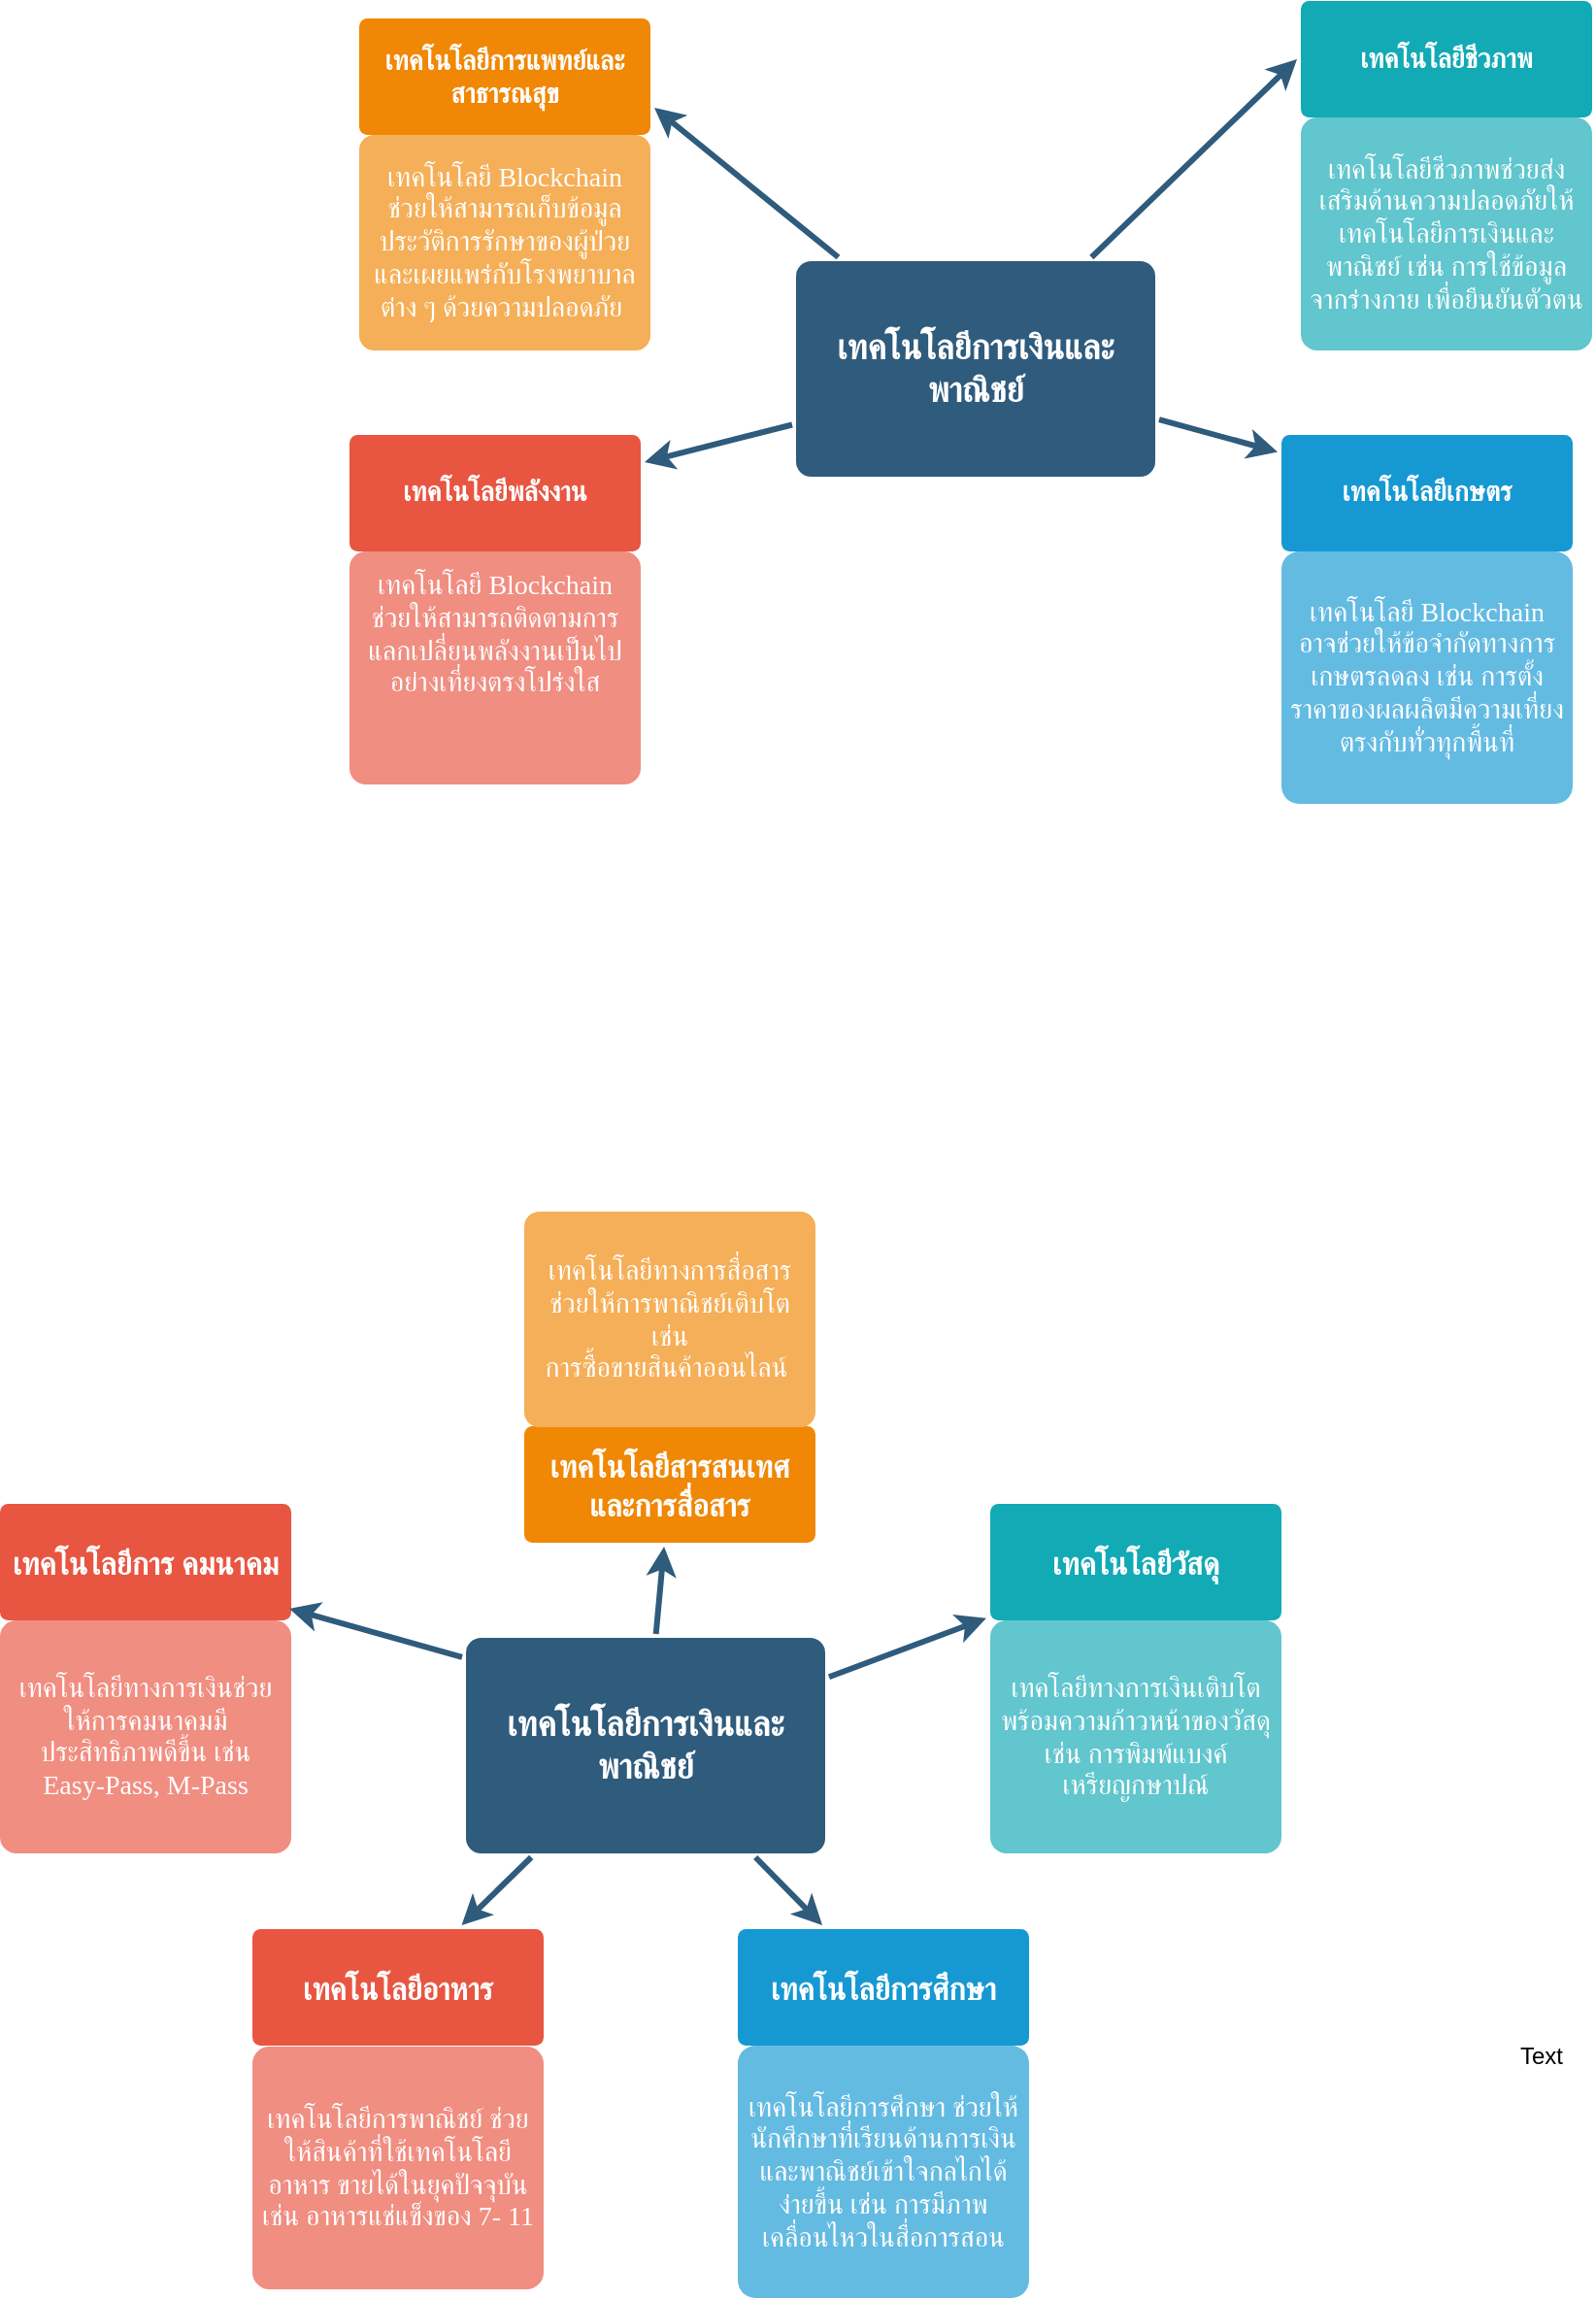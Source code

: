 <mxfile version="10.6.7" type="github"><diagram id="6a731a19-8d31-9384-78a2-239565b7b9f0" name="Page-1"><mxGraphModel dx="2569" dy="1542" grid="1" gridSize="10" guides="1" tooltips="1" connect="1" arrows="1" fold="1" page="1" pageScale="1" pageWidth="1169" pageHeight="827" background="#ffffff" math="0" shadow="0"><root><mxCell id="0"/><mxCell id="1" parent="0"/><mxCell id="1745" value="" style="edgeStyle=none;rounded=0;jumpStyle=none;html=1;shadow=0;labelBackgroundColor=none;startArrow=none;startFill=0;endArrow=classic;endFill=1;jettySize=auto;orthogonalLoop=1;strokeColor=#2F5B7C;strokeWidth=3;fontFamily=kanit;fontSize=16;fontColor=#23445D;spacing=5;" parent="1" source="1749" target="1764" edge="1"><mxGeometry relative="1" as="geometry"/></mxCell><mxCell id="1746" value="" style="edgeStyle=none;rounded=0;jumpStyle=none;html=1;shadow=0;labelBackgroundColor=none;startArrow=none;startFill=0;endArrow=classic;endFill=1;jettySize=auto;orthogonalLoop=1;strokeColor=#2F5B7C;strokeWidth=3;fontFamily=kanit;fontSize=16;fontColor=#23445D;spacing=5;" parent="1" source="1749" target="1771" edge="1"><mxGeometry relative="1" as="geometry"/></mxCell><mxCell id="1747" value="" style="edgeStyle=none;rounded=0;jumpStyle=none;html=1;shadow=0;labelBackgroundColor=none;startArrow=none;startFill=0;endArrow=classic;endFill=1;jettySize=auto;orthogonalLoop=1;strokeColor=#2F5B7C;strokeWidth=3;fontFamily=kanit;fontSize=16;fontColor=#23445D;spacing=5;" parent="1" source="1749" target="1760" edge="1"><mxGeometry relative="1" as="geometry"/></mxCell><mxCell id="1748" value="" style="edgeStyle=none;rounded=0;jumpStyle=none;html=1;shadow=0;labelBackgroundColor=none;startArrow=none;startFill=0;endArrow=classic;endFill=1;jettySize=auto;orthogonalLoop=1;strokeColor=#2F5B7C;strokeWidth=3;fontFamily=kanit;fontSize=16;fontColor=#23445D;spacing=5;" parent="1" source="1749" target="1753" edge="1"><mxGeometry relative="1" as="geometry"/></mxCell><mxCell id="1749" value="&lt;font style=&quot;font-size: 18px&quot;&gt;เทคโนโลยีการเงินและพาณิชย์&lt;/font&gt;" style="rounded=1;whiteSpace=wrap;html=1;shadow=0;labelBackgroundColor=none;strokeColor=none;strokeWidth=3;fillColor=#2F5B7C;fontFamily=kanit;fontSize=16;fontColor=#FFFFFF;align=center;fontStyle=1;spacing=5;arcSize=7;perimeterSpacing=2;" parent="1" vertex="1"><mxGeometry x="240" y="219.5" width="185" height="111" as="geometry"/></mxCell><mxCell id="1753" value="&lt;p&gt;&lt;span&gt;&lt;font style=&quot;font-size: 16px&quot;&gt;เทคโนโลยีอาหาร&lt;/font&gt;&lt;/span&gt;&lt;/p&gt;" style="rounded=1;whiteSpace=wrap;html=1;shadow=0;labelBackgroundColor=none;strokeColor=none;strokeWidth=3;fillColor=#e85642;fontFamily=kanit;fontSize=14;fontColor=#FFFFFF;align=center;spacing=5;fontStyle=1;arcSize=7;perimeterSpacing=2;" parent="1" vertex="1"><mxGeometry x="130" y="369.5" width="150" height="60" as="geometry"/></mxCell><mxCell id="1754" value="เทคโนโลยีการพาณิชย์ ช่วยให้สินค้าที่ใช้เทคโนโลยีอาหาร ขายได้ในยุคปัจจุบัน&lt;br&gt;เช่น อาหารแช่แข็งของ 7- 11&lt;br&gt;" style="rounded=1;whiteSpace=wrap;html=1;shadow=0;labelBackgroundColor=none;strokeColor=none;strokeWidth=3;fillColor=#f08e81;fontFamily=kanit;fontSize=14;fontColor=#FFFFFF;align=center;spacing=5;fontStyle=0;arcSize=7;perimeterSpacing=2;" parent="1" vertex="1"><mxGeometry x="130" y="430" width="150" height="125" as="geometry"/></mxCell><mxCell id="1760" value="&lt;p&gt;&lt;span&gt;&lt;font style=&quot;font-size: 16px&quot;&gt;เทคโนโลยีการศึกษา&lt;/font&gt;&lt;/span&gt;&lt;/p&gt;" style="rounded=1;whiteSpace=wrap;html=1;shadow=0;labelBackgroundColor=none;strokeColor=none;strokeWidth=3;fillColor=#1699d3;fontFamily=kanit;fontSize=14;fontColor=#FFFFFF;align=center;spacing=5;fontStyle=1;arcSize=7;perimeterSpacing=2;" parent="1" vertex="1"><mxGeometry x="380" y="369.5" width="150" height="60" as="geometry"/></mxCell><mxCell id="1761" value="เทคโนโลยีการศึกษา ช่วยให้ นักศึกษาที่เรียนด้านการเงินและพาณิชย์เข้าใจกลไกได้ง่ายขึ้น เช่น การมีภาพเคลื่อนไหวในสื่อการสอน" style="rounded=1;whiteSpace=wrap;html=1;shadow=0;labelBackgroundColor=none;strokeColor=none;strokeWidth=3;fillColor=#64bbe2;fontFamily=kanit;fontSize=14;fontColor=#FFFFFF;align=center;spacing=5;arcSize=7;perimeterSpacing=2;" parent="1" vertex="1"><mxGeometry x="380" y="429.5" width="150" height="130" as="geometry"/></mxCell><mxCell id="1764" value="&lt;p&gt;&lt;span&gt;&lt;font style=&quot;font-size: 16px&quot;&gt;เทคโนโลยีสารสนเทศและการสื่อสาร&lt;/font&gt;&lt;/span&gt;&lt;/p&gt;" style="rounded=1;whiteSpace=wrap;html=1;shadow=0;labelBackgroundColor=none;strokeColor=none;strokeWidth=3;fillColor=#F08705;fontFamily=kanit;fontSize=14;fontColor=#FFFFFF;align=center;spacing=5;fontStyle=1;arcSize=7;perimeterSpacing=2;" parent="1" vertex="1"><mxGeometry x="270" y="110.5" width="150" height="60" as="geometry"/></mxCell><mxCell id="1765" value="เทคโนโลยีทางการสื่อสารช่วยให้การพาณิชย์เติบโต เช่น&lt;br&gt;การซื้อขายสินค้าออนไลน์&amp;nbsp;&lt;br&gt;" style="rounded=1;whiteSpace=wrap;html=1;shadow=0;labelBackgroundColor=none;strokeColor=none;strokeWidth=3;fillColor=#f5af58;fontFamily=kanit;fontSize=14;fontColor=#FFFFFF;align=center;spacing=5;arcSize=7;perimeterSpacing=2;" parent="1" vertex="1"><mxGeometry x="270" width="150" height="111" as="geometry"/></mxCell><mxCell id="1771" value="&lt;p&gt;&lt;span&gt;&lt;font style=&quot;font-size: 16px&quot;&gt;เทคโนโลยีวัสดุ&lt;/font&gt;&lt;/span&gt;&lt;/p&gt;" style="rounded=1;whiteSpace=wrap;html=1;shadow=0;labelBackgroundColor=none;strokeColor=none;strokeWidth=3;fillColor=#12aab5;fontFamily=kanit;fontSize=14;fontColor=#FFFFFF;align=center;spacing=5;fontStyle=1;arcSize=7;perimeterSpacing=2;" parent="1" vertex="1"><mxGeometry x="510" y="150.5" width="150" height="60" as="geometry"/></mxCell><mxCell id="1778" value="เทคโลยีทางการเงินเติบโตพร้อมความก้าวหน้าของวัสดุ&lt;br&gt;เช่น การพิมพ์แบงค์&lt;br&gt;เหรียญกษาปณ์&lt;br&gt;" style="rounded=1;whiteSpace=wrap;html=1;shadow=0;labelBackgroundColor=none;strokeColor=none;strokeWidth=3;fillColor=#61c6ce;fontFamily=kanit;fontSize=14;fontColor=#FFFFFF;align=center;spacing=5;fontStyle=0;arcSize=7;perimeterSpacing=2;" parent="1" vertex="1"><mxGeometry x="510" y="210.5" width="150" height="120" as="geometry"/></mxCell><mxCell id="ySn77kiqxcVfsOdhBCdM-1783" value="&lt;p&gt;&lt;span&gt;&lt;font style=&quot;font-size: 16px&quot;&gt;เทคโนโลยีการ คมนาคม&lt;/font&gt;&lt;/span&gt;&lt;/p&gt;" style="rounded=1;whiteSpace=wrap;html=1;shadow=0;labelBackgroundColor=none;strokeColor=none;strokeWidth=3;fillColor=#e85642;fontFamily=kanit;fontSize=14;fontColor=#FFFFFF;align=center;spacing=5;fontStyle=1;arcSize=7;perimeterSpacing=2;" vertex="1" parent="1"><mxGeometry y="150.5" width="150" height="60" as="geometry"/></mxCell><mxCell id="ySn77kiqxcVfsOdhBCdM-1790" value="&#10;เทคโนโลยีทางการเงินช่วยให้การคมนาคมมีประสิทธิภาพดีขึ้น เช่น&#10;Easy-Pass, M-Pass&#10;" style="rounded=1;shadow=0;labelBackgroundColor=none;strokeColor=none;strokeWidth=3;fillColor=#f08e81;fontFamily=kanit;fontSize=14;fontColor=#FFFFFF;align=center;spacing=5;fontStyle=0;arcSize=7;perimeterSpacing=2;verticalAlign=top;labelPosition=center;verticalLabelPosition=middle;whiteSpace=wrap;" vertex="1" parent="1"><mxGeometry y="210.5" width="150" height="120" as="geometry"/></mxCell><mxCell id="ySn77kiqxcVfsOdhBCdM-1791" value="" style="edgeStyle=none;rounded=0;jumpStyle=none;html=1;shadow=0;labelBackgroundColor=none;startArrow=none;startFill=0;endArrow=classic;endFill=1;jettySize=auto;orthogonalLoop=1;strokeColor=#2F5B7C;strokeWidth=3;fontFamily=kanit;fontSize=16;fontColor=#23445D;spacing=5;exitX=0;exitY=0.104;exitDx=0;exitDy=0;entryX=0.981;entryY=0.875;entryDx=0;entryDy=0;entryPerimeter=0;exitPerimeter=0;" edge="1" parent="1" source="1749" target="ySn77kiqxcVfsOdhBCdM-1783"><mxGeometry relative="1" as="geometry"><mxPoint x="287.378" y="342.5" as="sourcePoint"/><mxPoint x="245.677" y="386" as="targetPoint"/></mxGeometry></mxCell><mxCell id="ySn77kiqxcVfsOdhBCdM-1792" value="" style="edgeStyle=none;rounded=0;jumpStyle=none;html=1;shadow=0;labelBackgroundColor=none;startArrow=none;startFill=0;endArrow=classic;endFill=1;jettySize=auto;orthogonalLoop=1;strokeColor=#2F5B7C;strokeWidth=3;fontFamily=kanit;fontSize=16;fontColor=#23445D;spacing=5;entryX=1;entryY=0.75;entryDx=0;entryDy=0;" edge="1" parent="1" source="ySn77kiqxcVfsOdhBCdM-1796" target="ySn77kiqxcVfsOdhBCdM-1801"><mxGeometry relative="1" as="geometry"/></mxCell><mxCell id="ySn77kiqxcVfsOdhBCdM-1793" value="" style="edgeStyle=none;rounded=0;jumpStyle=none;html=1;shadow=0;labelBackgroundColor=none;startArrow=none;startFill=0;endArrow=classic;endFill=1;jettySize=auto;orthogonalLoop=1;strokeColor=#2F5B7C;strokeWidth=3;fontFamily=kanit;fontSize=16;fontColor=#23445D;spacing=5;entryX=0;entryY=0.5;entryDx=0;entryDy=0;" edge="1" parent="1" source="ySn77kiqxcVfsOdhBCdM-1796" target="ySn77kiqxcVfsOdhBCdM-1803"><mxGeometry relative="1" as="geometry"/></mxCell><mxCell id="ySn77kiqxcVfsOdhBCdM-1794" value="" style="edgeStyle=none;rounded=0;jumpStyle=none;html=1;shadow=0;labelBackgroundColor=none;startArrow=none;startFill=0;endArrow=classic;endFill=1;jettySize=auto;orthogonalLoop=1;strokeColor=#2F5B7C;strokeWidth=3;fontFamily=kanit;fontSize=16;fontColor=#23445D;spacing=5;" edge="1" parent="1" source="ySn77kiqxcVfsOdhBCdM-1796" target="ySn77kiqxcVfsOdhBCdM-1799"><mxGeometry relative="1" as="geometry"/></mxCell><mxCell id="ySn77kiqxcVfsOdhBCdM-1796" value="&lt;font style=&quot;font-size: 18px&quot;&gt;เทคโนโลยีการเงินและพาณิชย์&lt;/font&gt;" style="rounded=1;whiteSpace=wrap;html=1;shadow=0;labelBackgroundColor=none;strokeColor=none;strokeWidth=3;fillColor=#2F5B7C;fontFamily=kanit;fontSize=16;fontColor=#FFFFFF;align=center;fontStyle=1;spacing=5;arcSize=7;perimeterSpacing=2;" vertex="1" parent="1"><mxGeometry x="410" y="-489.5" width="185" height="111" as="geometry"/></mxCell><mxCell id="ySn77kiqxcVfsOdhBCdM-1799" value="&lt;p&gt;&lt;span&gt;เทคโนโลยีเกษตร&lt;/span&gt;&lt;/p&gt;" style="rounded=1;whiteSpace=wrap;html=1;shadow=0;labelBackgroundColor=none;strokeColor=none;strokeWidth=3;fillColor=#1699d3;fontFamily=kanit;fontSize=14;fontColor=#FFFFFF;align=center;spacing=5;fontStyle=1;arcSize=7;perimeterSpacing=2;" vertex="1" parent="1"><mxGeometry x="660" y="-400" width="150" height="60" as="geometry"/></mxCell><mxCell id="ySn77kiqxcVfsOdhBCdM-1800" value="เทคโนโลยี Blockchain อาจช่วยให้ข้อจำกัดทางการเกษตรลดลง เช่น การตั้งราคาของผลผลิตมีความเที่ยงตรงกับทั่วทุกพื้นที่" style="rounded=1;whiteSpace=wrap;html=1;shadow=0;labelBackgroundColor=none;strokeColor=none;strokeWidth=3;fillColor=#64bbe2;fontFamily=kanit;fontSize=14;fontColor=#FFFFFF;align=center;spacing=5;arcSize=7;perimeterSpacing=2;" vertex="1" parent="1"><mxGeometry x="660" y="-340" width="150" height="130" as="geometry"/></mxCell><mxCell id="ySn77kiqxcVfsOdhBCdM-1801" value="&lt;p&gt;&lt;span&gt;เทคโนโลยีการแพทย์และสาธารณสุข&lt;/span&gt;&lt;/p&gt;" style="rounded=1;whiteSpace=wrap;html=1;shadow=0;labelBackgroundColor=none;strokeColor=none;strokeWidth=3;fillColor=#F08705;fontFamily=kanit;fontSize=14;fontColor=#FFFFFF;align=center;spacing=5;fontStyle=1;arcSize=7;perimeterSpacing=2;" vertex="1" parent="1"><mxGeometry x="185" y="-614.5" width="150" height="60" as="geometry"/></mxCell><mxCell id="ySn77kiqxcVfsOdhBCdM-1802" value="เทคโนโลยี Blockchain ช่วยให้สามารถเก็บข้อมูลประวัติการรักษาของผู้ป่วย และเผยแพร่กับโรงพยาบาลต่าง ๆ ด้วยความปลอดภัย&amp;nbsp;&lt;br&gt;" style="rounded=1;whiteSpace=wrap;html=1;shadow=0;labelBackgroundColor=none;strokeColor=none;strokeWidth=3;fillColor=#f5af58;fontFamily=kanit;fontSize=14;fontColor=#FFFFFF;align=center;spacing=5;arcSize=7;perimeterSpacing=2;" vertex="1" parent="1"><mxGeometry x="185" y="-554.5" width="150" height="111" as="geometry"/></mxCell><mxCell id="ySn77kiqxcVfsOdhBCdM-1803" value="&lt;p&gt;&lt;span&gt;เทคโนโลยีชีวภาพ&lt;/span&gt;&lt;br&gt;&lt;/p&gt;" style="rounded=1;whiteSpace=wrap;html=1;shadow=0;labelBackgroundColor=none;strokeColor=none;strokeWidth=3;fillColor=#12aab5;fontFamily=kanit;fontSize=14;fontColor=#FFFFFF;align=center;spacing=5;fontStyle=1;arcSize=7;perimeterSpacing=2;" vertex="1" parent="1"><mxGeometry x="670" y="-623.5" width="150" height="60" as="geometry"/></mxCell><mxCell id="ySn77kiqxcVfsOdhBCdM-1804" value="เทคโนโลยีชีวภาพช่วยส่งเสริมด้านความปลอดภัยให้เทคโนโลยีการเงินและพาณิชย์ เช่น การใช้ข้อมูลจากร่างกาย เพื่อยืนยันตัวตน&lt;br&gt;" style="rounded=1;whiteSpace=wrap;html=1;shadow=0;labelBackgroundColor=none;strokeColor=none;strokeWidth=3;fillColor=#61c6ce;fontFamily=kanit;fontSize=14;fontColor=#FFFFFF;align=center;spacing=5;fontStyle=0;arcSize=7;perimeterSpacing=2;" vertex="1" parent="1"><mxGeometry x="670" y="-563.5" width="150" height="120" as="geometry"/></mxCell><mxCell id="ySn77kiqxcVfsOdhBCdM-1805" value="&lt;p&gt;&lt;span&gt;เทคโนโลยีพลังงาน&lt;/span&gt;&lt;/p&gt;" style="rounded=1;whiteSpace=wrap;html=1;shadow=0;labelBackgroundColor=none;strokeColor=none;strokeWidth=3;fillColor=#e85642;fontFamily=kanit;fontSize=14;fontColor=#FFFFFF;align=center;spacing=5;fontStyle=1;arcSize=7;perimeterSpacing=2;" vertex="1" parent="1"><mxGeometry x="180" y="-400" width="150" height="60" as="geometry"/></mxCell><mxCell id="ySn77kiqxcVfsOdhBCdM-1806" value="เทคโนโลยี Blockchain ช่วยให้สามารถติดตามการแลกเปลี่ยนพลังงานเป็นไปอย่างเที่ยงตรงโปร่งใส&#10;" style="rounded=1;shadow=0;labelBackgroundColor=none;strokeColor=none;strokeWidth=3;fillColor=#f08e81;fontFamily=kanit;fontSize=14;fontColor=#FFFFFF;align=center;spacing=5;fontStyle=0;arcSize=7;perimeterSpacing=2;verticalAlign=top;labelPosition=center;verticalLabelPosition=middle;whiteSpace=wrap;" vertex="1" parent="1"><mxGeometry x="180" y="-340" width="150" height="120" as="geometry"/></mxCell><mxCell id="ySn77kiqxcVfsOdhBCdM-1807" value="" style="edgeStyle=none;rounded=0;jumpStyle=none;html=1;shadow=0;labelBackgroundColor=none;startArrow=none;startFill=0;endArrow=classic;endFill=1;jettySize=auto;orthogonalLoop=1;strokeColor=#2F5B7C;strokeWidth=3;fontFamily=kanit;fontSize=16;fontColor=#23445D;spacing=5;exitX=0;exitY=0.75;exitDx=0;exitDy=0;entryX=1;entryY=0.25;entryDx=0;entryDy=0;" edge="1" parent="1" source="ySn77kiqxcVfsOdhBCdM-1796" target="ySn77kiqxcVfsOdhBCdM-1805"><mxGeometry relative="1" as="geometry"><mxPoint x="360" y="-402" as="sourcePoint"/><mxPoint x="365.677" y="-341" as="targetPoint"/></mxGeometry></mxCell><mxCell id="ySn77kiqxcVfsOdhBCdM-1810" value="Text" style="text;html=1;resizable=0;points=[];autosize=1;align=left;verticalAlign=top;spacingTop=-4;" vertex="1" parent="1"><mxGeometry x="781" y="425" width="40" height="20" as="geometry"/></mxCell></root></mxGraphModel></diagram></mxfile>